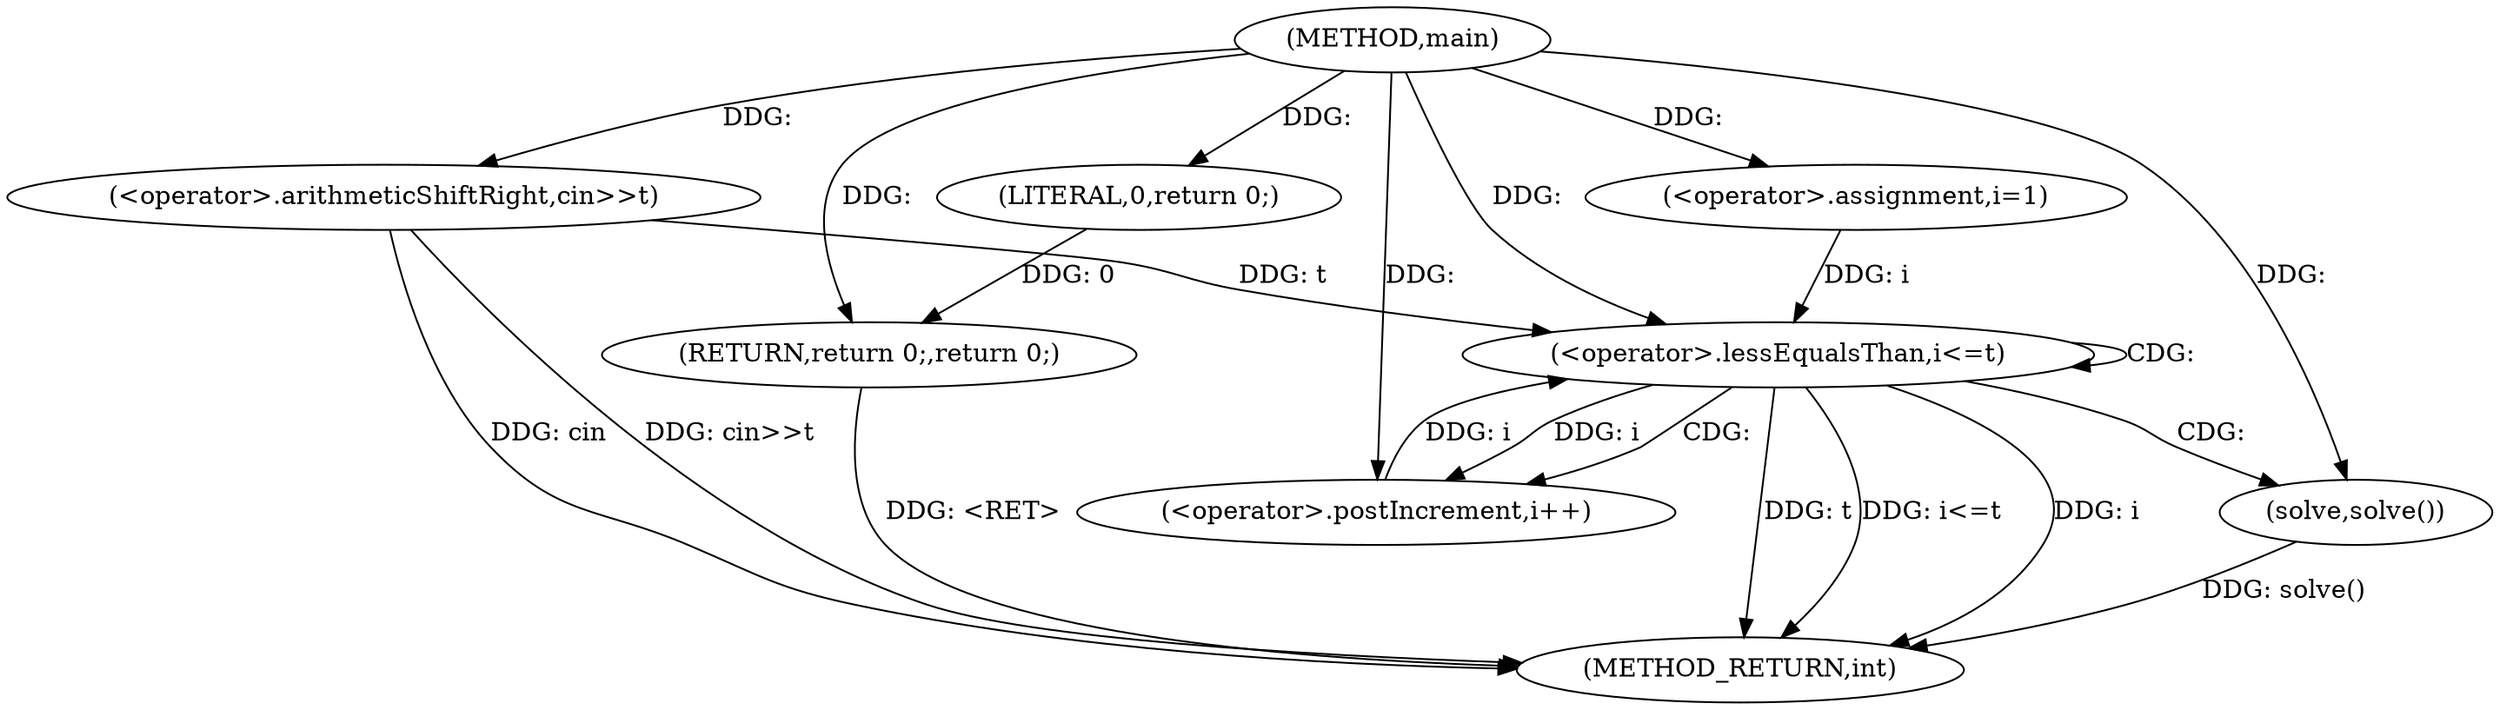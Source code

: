 digraph "main" {  
"1000760" [label = "(METHOD,main)" ]
"1000780" [label = "(METHOD_RETURN,int)" ]
"1000763" [label = "(<operator>.arithmeticShiftRight,cin>>t)" ]
"1000778" [label = "(RETURN,return 0;,return 0;)" ]
"1000768" [label = "(<operator>.assignment,i=1)" ]
"1000771" [label = "(<operator>.lessEqualsThan,i<=t)" ]
"1000774" [label = "(<operator>.postIncrement,i++)" ]
"1000779" [label = "(LITERAL,0,return 0;)" ]
"1000777" [label = "(solve,solve())" ]
  "1000778" -> "1000780"  [ label = "DDG: <RET>"] 
  "1000763" -> "1000780"  [ label = "DDG: cin>>t"] 
  "1000771" -> "1000780"  [ label = "DDG: i"] 
  "1000771" -> "1000780"  [ label = "DDG: t"] 
  "1000771" -> "1000780"  [ label = "DDG: i<=t"] 
  "1000777" -> "1000780"  [ label = "DDG: solve()"] 
  "1000763" -> "1000780"  [ label = "DDG: cin"] 
  "1000779" -> "1000778"  [ label = "DDG: 0"] 
  "1000760" -> "1000778"  [ label = "DDG: "] 
  "1000760" -> "1000763"  [ label = "DDG: "] 
  "1000760" -> "1000768"  [ label = "DDG: "] 
  "1000760" -> "1000779"  [ label = "DDG: "] 
  "1000768" -> "1000771"  [ label = "DDG: i"] 
  "1000774" -> "1000771"  [ label = "DDG: i"] 
  "1000760" -> "1000771"  [ label = "DDG: "] 
  "1000763" -> "1000771"  [ label = "DDG: t"] 
  "1000771" -> "1000774"  [ label = "DDG: i"] 
  "1000760" -> "1000774"  [ label = "DDG: "] 
  "1000760" -> "1000777"  [ label = "DDG: "] 
  "1000771" -> "1000774"  [ label = "CDG: "] 
  "1000771" -> "1000777"  [ label = "CDG: "] 
  "1000771" -> "1000771"  [ label = "CDG: "] 
}
